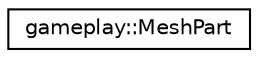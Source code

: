 digraph G
{
  edge [fontname="Helvetica",fontsize="10",labelfontname="Helvetica",labelfontsize="10"];
  node [fontname="Helvetica",fontsize="10",shape=record];
  rankdir="LR";
  Node1 [label="gameplay::MeshPart",height=0.2,width=0.4,color="black", fillcolor="white", style="filled",URL="$classgameplay_1_1_mesh_part.html"];
}

